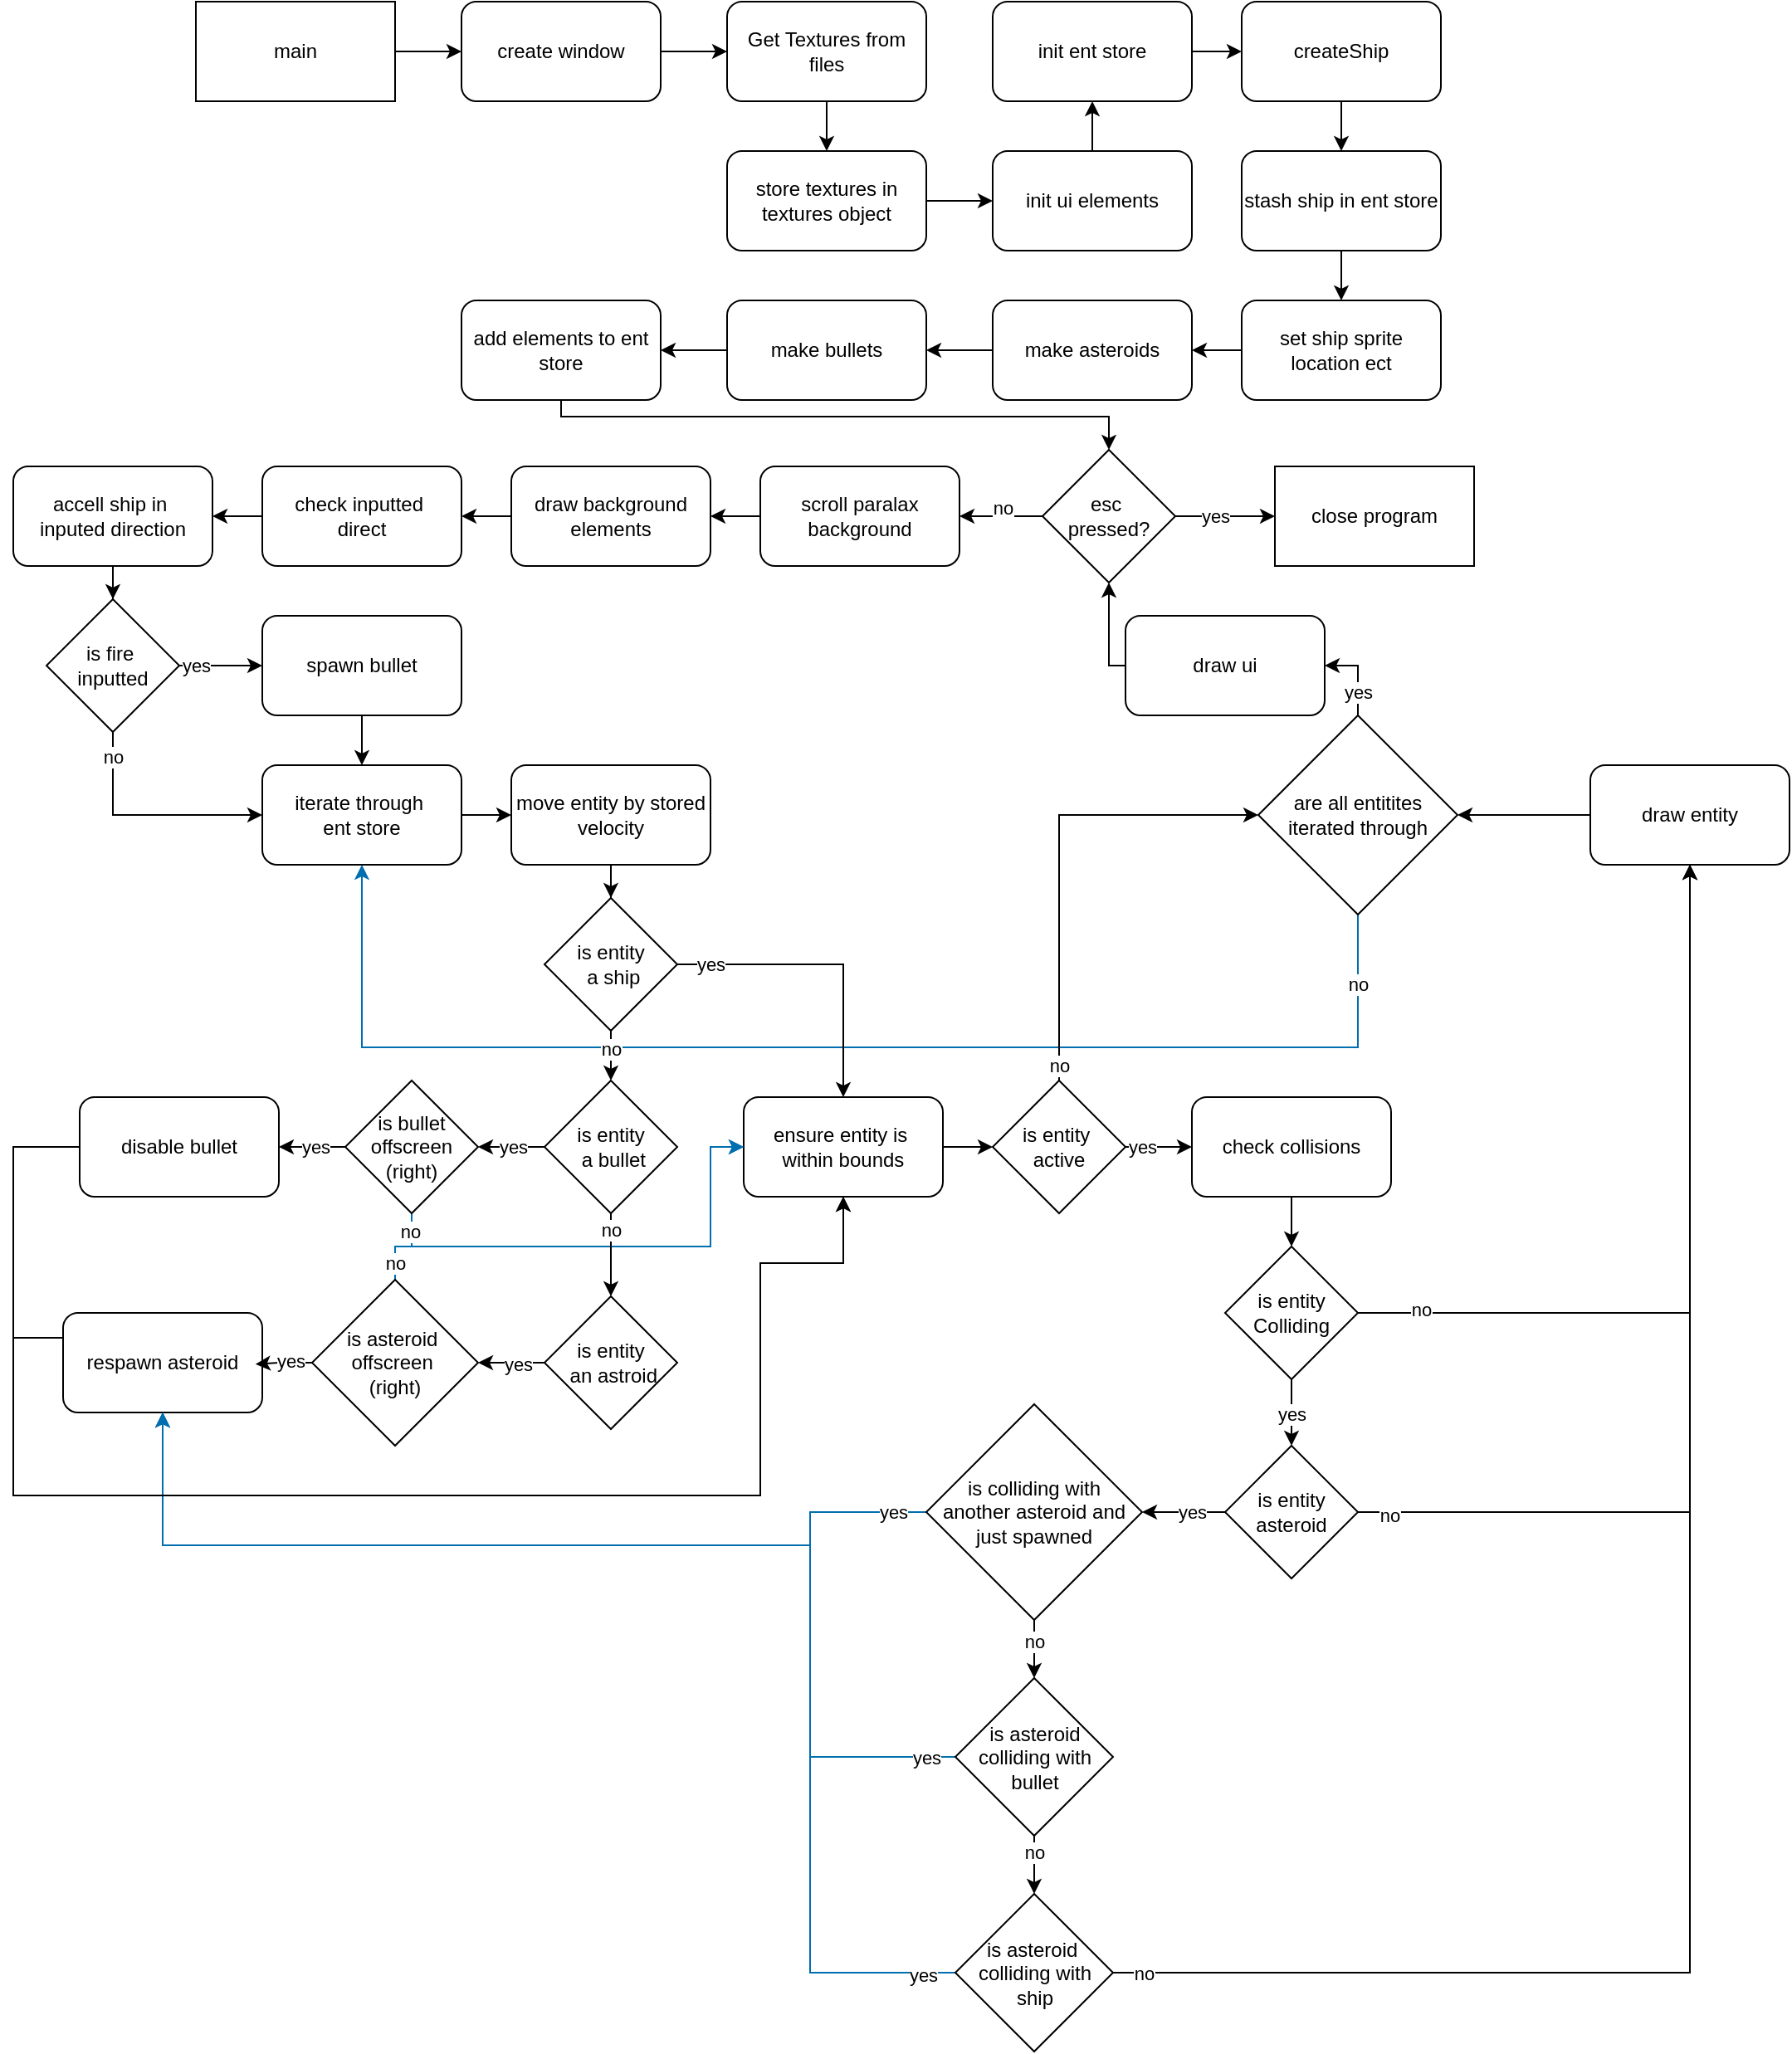 <mxfile version="25.0.2">
  <diagram name="Page-1" id="ovqQHkVwayjmWvfWuyW7">
    <mxGraphModel dx="1327" dy="369" grid="1" gridSize="10" guides="1" tooltips="1" connect="1" arrows="1" fold="1" page="1" pageScale="1" pageWidth="850" pageHeight="1100" math="0" shadow="0">
      <root>
        <mxCell id="0" />
        <mxCell id="1" parent="0" />
        <mxCell id="reTscBIeeIYGAjzrPDVh-45" style="edgeStyle=orthogonalEdgeStyle;rounded=0;orthogonalLoop=1;jettySize=auto;html=1;fillColor=#1ba1e2;strokeColor=#006EAF;exitX=0;exitY=0.5;exitDx=0;exitDy=0;" edge="1" parent="1" source="reTscBIeeIYGAjzrPDVh-17" target="reTscBIeeIYGAjzrPDVh-40">
          <mxGeometry relative="1" as="geometry">
            <Array as="points">
              <mxPoint x="410" y="950" />
              <mxPoint x="410" y="970" />
              <mxPoint x="20" y="970" />
            </Array>
          </mxGeometry>
        </mxCell>
        <mxCell id="reTscBIeeIYGAjzrPDVh-47" value="yes" style="edgeLabel;html=1;align=center;verticalAlign=middle;resizable=0;points=[];" vertex="1" connectable="0" parent="reTscBIeeIYGAjzrPDVh-45">
          <mxGeometry x="-0.929" y="1" relative="1" as="geometry">
            <mxPoint y="-1" as="offset" />
          </mxGeometry>
        </mxCell>
        <mxCell id="sVuQxYJL_YaX3JZWq5Xz-3" value="" style="edgeStyle=orthogonalEdgeStyle;rounded=0;orthogonalLoop=1;jettySize=auto;html=1;" parent="1" source="sVuQxYJL_YaX3JZWq5Xz-4" target="sVuQxYJL_YaX3JZWq5Xz-6" edge="1">
          <mxGeometry relative="1" as="geometry" />
        </mxCell>
        <mxCell id="sVuQxYJL_YaX3JZWq5Xz-4" value="main" style="rounded=0;whiteSpace=wrap;html=1;" parent="1" vertex="1">
          <mxGeometry x="40" y="40" width="120" height="60" as="geometry" />
        </mxCell>
        <mxCell id="sVuQxYJL_YaX3JZWq5Xz-5" value="" style="edgeStyle=orthogonalEdgeStyle;rounded=0;orthogonalLoop=1;jettySize=auto;html=1;" parent="1" source="sVuQxYJL_YaX3JZWq5Xz-6" target="sVuQxYJL_YaX3JZWq5Xz-8" edge="1">
          <mxGeometry relative="1" as="geometry" />
        </mxCell>
        <mxCell id="sVuQxYJL_YaX3JZWq5Xz-6" value="create window" style="whiteSpace=wrap;html=1;rounded=1;" parent="1" vertex="1">
          <mxGeometry x="200" y="40" width="120" height="60" as="geometry" />
        </mxCell>
        <mxCell id="sVuQxYJL_YaX3JZWq5Xz-8" value="Get Textures from files" style="whiteSpace=wrap;html=1;rounded=1;" parent="1" vertex="1">
          <mxGeometry x="360" y="40" width="120" height="60" as="geometry" />
        </mxCell>
        <mxCell id="sVuQxYJL_YaX3JZWq5Xz-49" value="" style="edgeStyle=orthogonalEdgeStyle;rounded=0;orthogonalLoop=1;jettySize=auto;html=1;" parent="1" source="sVuQxYJL_YaX3JZWq5Xz-48" target="sVuQxYJL_YaX3JZWq5Xz-9" edge="1">
          <mxGeometry relative="1" as="geometry" />
        </mxCell>
        <mxCell id="sVuQxYJL_YaX3JZWq5Xz-9" value="stash ship in ent store" style="whiteSpace=wrap;html=1;rounded=1;" parent="1" vertex="1">
          <mxGeometry x="670" y="130" width="120" height="60" as="geometry" />
        </mxCell>
        <mxCell id="sVuQxYJL_YaX3JZWq5Xz-11" value="" style="edgeStyle=orthogonalEdgeStyle;rounded=0;orthogonalLoop=1;jettySize=auto;html=1;" parent="1" source="sVuQxYJL_YaX3JZWq5Xz-15" target="sVuQxYJL_YaX3JZWq5Xz-16" edge="1">
          <mxGeometry relative="1" as="geometry" />
        </mxCell>
        <mxCell id="sVuQxYJL_YaX3JZWq5Xz-12" value="yes" style="edgeLabel;html=1;align=center;verticalAlign=middle;resizable=0;points=[];" parent="sVuQxYJL_YaX3JZWq5Xz-11" vertex="1" connectable="0">
          <mxGeometry x="-0.195" relative="1" as="geometry">
            <mxPoint as="offset" />
          </mxGeometry>
        </mxCell>
        <mxCell id="sVuQxYJL_YaX3JZWq5Xz-13" style="edgeStyle=orthogonalEdgeStyle;rounded=0;orthogonalLoop=1;jettySize=auto;html=1;exitX=0;exitY=0.5;exitDx=0;exitDy=0;" parent="1" source="sVuQxYJL_YaX3JZWq5Xz-15" target="sVuQxYJL_YaX3JZWq5Xz-22" edge="1">
          <mxGeometry relative="1" as="geometry">
            <mxPoint x="590" y="460" as="targetPoint" />
            <mxPoint x="600" y="430" as="sourcePoint" />
            <Array as="points">
              <mxPoint x="530" y="350" />
              <mxPoint x="530" y="350" />
            </Array>
          </mxGeometry>
        </mxCell>
        <mxCell id="sVuQxYJL_YaX3JZWq5Xz-14" value="no" style="edgeLabel;html=1;align=center;verticalAlign=middle;resizable=0;points=[];" parent="sVuQxYJL_YaX3JZWq5Xz-13" vertex="1" connectable="0">
          <mxGeometry x="-0.011" relative="1" as="geometry">
            <mxPoint y="-5" as="offset" />
          </mxGeometry>
        </mxCell>
        <mxCell id="sVuQxYJL_YaX3JZWq5Xz-15" value="&lt;div&gt;esc&amp;nbsp;&lt;/div&gt;&lt;div&gt;pressed?&lt;/div&gt;" style="rhombus;whiteSpace=wrap;html=1;" parent="1" vertex="1">
          <mxGeometry x="550" y="310" width="80" height="80" as="geometry" />
        </mxCell>
        <mxCell id="sVuQxYJL_YaX3JZWq5Xz-16" value="close program" style="rounded=0;whiteSpace=wrap;html=1;" parent="1" vertex="1">
          <mxGeometry x="690" y="320" width="120" height="60" as="geometry" />
        </mxCell>
        <mxCell id="sVuQxYJL_YaX3JZWq5Xz-17" value="" style="edgeStyle=orthogonalEdgeStyle;rounded=0;orthogonalLoop=1;jettySize=auto;html=1;" parent="1" source="sVuQxYJL_YaX3JZWq5Xz-18" target="sVuQxYJL_YaX3JZWq5Xz-20" edge="1">
          <mxGeometry relative="1" as="geometry" />
        </mxCell>
        <mxCell id="sVuQxYJL_YaX3JZWq5Xz-18" value="&lt;div&gt;check inputted&amp;nbsp;&lt;/div&gt;&lt;div&gt;direct&lt;/div&gt;" style="rounded=1;whiteSpace=wrap;html=1;" parent="1" vertex="1">
          <mxGeometry x="80" y="320" width="120" height="60" as="geometry" />
        </mxCell>
        <mxCell id="reTscBIeeIYGAjzrPDVh-70" style="edgeStyle=orthogonalEdgeStyle;rounded=0;orthogonalLoop=1;jettySize=auto;html=1;" edge="1" parent="1" source="sVuQxYJL_YaX3JZWq5Xz-20" target="reTscBIeeIYGAjzrPDVh-71">
          <mxGeometry relative="1" as="geometry">
            <mxPoint x="-10" y="450" as="targetPoint" />
          </mxGeometry>
        </mxCell>
        <mxCell id="sVuQxYJL_YaX3JZWq5Xz-20" value="&lt;div&gt;accell ship in&amp;nbsp;&lt;/div&gt;&lt;div&gt;inputed direction&lt;/div&gt;" style="whiteSpace=wrap;html=1;rounded=1;" parent="1" vertex="1">
          <mxGeometry x="-70" y="320" width="120" height="60" as="geometry" />
        </mxCell>
        <mxCell id="sVuQxYJL_YaX3JZWq5Xz-21" style="edgeStyle=orthogonalEdgeStyle;rounded=0;orthogonalLoop=1;jettySize=auto;html=1;" parent="1" source="sVuQxYJL_YaX3JZWq5Xz-22" target="sVuQxYJL_YaX3JZWq5Xz-28" edge="1">
          <mxGeometry relative="1" as="geometry">
            <mxPoint x="470" y="450" as="targetPoint" />
          </mxGeometry>
        </mxCell>
        <mxCell id="sVuQxYJL_YaX3JZWq5Xz-22" value="scroll paralax background" style="rounded=1;whiteSpace=wrap;html=1;" parent="1" vertex="1">
          <mxGeometry x="380" y="320" width="120" height="60" as="geometry" />
        </mxCell>
        <mxCell id="sVuQxYJL_YaX3JZWq5Xz-23" value="" style="edgeStyle=orthogonalEdgeStyle;rounded=0;orthogonalLoop=1;jettySize=auto;html=1;" parent="1" source="sVuQxYJL_YaX3JZWq5Xz-8" target="sVuQxYJL_YaX3JZWq5Xz-24" edge="1">
          <mxGeometry relative="1" as="geometry">
            <mxPoint x="480" y="70" as="sourcePoint" />
            <mxPoint x="590" y="200" as="targetPoint" />
          </mxGeometry>
        </mxCell>
        <mxCell id="sVuQxYJL_YaX3JZWq5Xz-24" value="store textures in textures object" style="rounded=1;whiteSpace=wrap;html=1;" parent="1" vertex="1">
          <mxGeometry x="360" y="130" width="120" height="60" as="geometry" />
        </mxCell>
        <mxCell id="sVuQxYJL_YaX3JZWq5Xz-25" value="" style="edgeStyle=orthogonalEdgeStyle;rounded=0;orthogonalLoop=1;jettySize=auto;html=1;" parent="1" source="sVuQxYJL_YaX3JZWq5Xz-9" target="sVuQxYJL_YaX3JZWq5Xz-26" edge="1">
          <mxGeometry relative="1" as="geometry">
            <mxPoint x="590" y="450" as="targetPoint" />
            <mxPoint x="590" y="290" as="sourcePoint" />
          </mxGeometry>
        </mxCell>
        <mxCell id="reTscBIeeIYGAjzrPDVh-2" value="" style="edgeStyle=orthogonalEdgeStyle;rounded=0;orthogonalLoop=1;jettySize=auto;html=1;" edge="1" parent="1" source="sVuQxYJL_YaX3JZWq5Xz-26" target="reTscBIeeIYGAjzrPDVh-1">
          <mxGeometry relative="1" as="geometry" />
        </mxCell>
        <mxCell id="sVuQxYJL_YaX3JZWq5Xz-26" value="set ship sprite location ect" style="rounded=1;whiteSpace=wrap;html=1;" parent="1" vertex="1">
          <mxGeometry x="670" y="220" width="120" height="60" as="geometry" />
        </mxCell>
        <mxCell id="sVuQxYJL_YaX3JZWq5Xz-27" style="edgeStyle=orthogonalEdgeStyle;rounded=0;orthogonalLoop=1;jettySize=auto;html=1;" parent="1" source="sVuQxYJL_YaX3JZWq5Xz-28" target="sVuQxYJL_YaX3JZWq5Xz-18" edge="1">
          <mxGeometry relative="1" as="geometry" />
        </mxCell>
        <mxCell id="sVuQxYJL_YaX3JZWq5Xz-28" value="draw background elements" style="rounded=1;whiteSpace=wrap;html=1;" parent="1" vertex="1">
          <mxGeometry x="230" y="320" width="120" height="60" as="geometry" />
        </mxCell>
        <mxCell id="sVuQxYJL_YaX3JZWq5Xz-29" value="" style="edgeStyle=orthogonalEdgeStyle;rounded=0;orthogonalLoop=1;jettySize=auto;html=1;" parent="1" source="sVuQxYJL_YaX3JZWq5Xz-30" target="sVuQxYJL_YaX3JZWq5Xz-32" edge="1">
          <mxGeometry relative="1" as="geometry" />
        </mxCell>
        <mxCell id="sVuQxYJL_YaX3JZWq5Xz-30" value="&lt;div&gt;iterate through&amp;nbsp;&lt;/div&gt;&lt;div&gt;ent store&lt;/div&gt;" style="whiteSpace=wrap;html=1;rounded=1;" parent="1" vertex="1">
          <mxGeometry x="80" y="500" width="120" height="60" as="geometry" />
        </mxCell>
        <mxCell id="reTscBIeeIYGAjzrPDVh-20" style="edgeStyle=orthogonalEdgeStyle;rounded=0;orthogonalLoop=1;jettySize=auto;html=1;entryX=0.5;entryY=0;entryDx=0;entryDy=0;" edge="1" parent="1" source="sVuQxYJL_YaX3JZWq5Xz-32" target="reTscBIeeIYGAjzrPDVh-19">
          <mxGeometry relative="1" as="geometry" />
        </mxCell>
        <mxCell id="sVuQxYJL_YaX3JZWq5Xz-32" value="move entity by stored velocity" style="whiteSpace=wrap;html=1;rounded=1;" parent="1" vertex="1">
          <mxGeometry x="230" y="500" width="120" height="60" as="geometry" />
        </mxCell>
        <mxCell id="sVuQxYJL_YaX3JZWq5Xz-33" style="edgeStyle=orthogonalEdgeStyle;rounded=0;orthogonalLoop=1;jettySize=auto;html=1;entryX=0.5;entryY=1;entryDx=0;entryDy=0;fillColor=#1ba1e2;strokeColor=#006EAF;exitX=0.5;exitY=1;exitDx=0;exitDy=0;" parent="1" source="sVuQxYJL_YaX3JZWq5Xz-37" target="sVuQxYJL_YaX3JZWq5Xz-30" edge="1">
          <mxGeometry relative="1" as="geometry">
            <Array as="points">
              <mxPoint x="740" y="670" />
              <mxPoint x="140" y="670" />
            </Array>
            <mxPoint x="740" y="610" as="sourcePoint" />
            <mxPoint x="140" y="580" as="targetPoint" />
          </mxGeometry>
        </mxCell>
        <mxCell id="sVuQxYJL_YaX3JZWq5Xz-34" value="no" style="edgeLabel;html=1;align=center;verticalAlign=middle;resizable=0;points=[];" parent="sVuQxYJL_YaX3JZWq5Xz-33" vertex="1" connectable="0">
          <mxGeometry x="-0.872" y="-1" relative="1" as="geometry">
            <mxPoint x="1" y="-9" as="offset" />
          </mxGeometry>
        </mxCell>
        <mxCell id="sVuQxYJL_YaX3JZWq5Xz-35" style="edgeStyle=orthogonalEdgeStyle;rounded=0;orthogonalLoop=1;jettySize=auto;html=1;entryX=1;entryY=0.5;entryDx=0;entryDy=0;" parent="1" source="sVuQxYJL_YaX3JZWq5Xz-37" target="sVuQxYJL_YaX3JZWq5Xz-45" edge="1">
          <mxGeometry relative="1" as="geometry" />
        </mxCell>
        <mxCell id="sVuQxYJL_YaX3JZWq5Xz-36" value="yes" style="edgeLabel;html=1;align=center;verticalAlign=middle;resizable=0;points=[];" parent="sVuQxYJL_YaX3JZWq5Xz-35" vertex="1" connectable="0">
          <mxGeometry x="-0.415" y="1" relative="1" as="geometry">
            <mxPoint x="1" as="offset" />
          </mxGeometry>
        </mxCell>
        <mxCell id="sVuQxYJL_YaX3JZWq5Xz-37" value="are all entitites iterated through" style="rhombus;whiteSpace=wrap;html=1;" parent="1" vertex="1">
          <mxGeometry x="680" y="470" width="120" height="120" as="geometry" />
        </mxCell>
        <mxCell id="reTscBIeeIYGAjzrPDVh-44" style="edgeStyle=orthogonalEdgeStyle;rounded=0;orthogonalLoop=1;jettySize=auto;html=1;entryX=0;entryY=0.5;entryDx=0;entryDy=0;" edge="1" parent="1" source="reTscBIeeIYGAjzrPDVh-79" target="reTscBIeeIYGAjzrPDVh-8">
          <mxGeometry relative="1" as="geometry" />
        </mxCell>
        <mxCell id="reTscBIeeIYGAjzrPDVh-82" value="yes" style="edgeLabel;html=1;align=center;verticalAlign=middle;resizable=0;points=[];" vertex="1" connectable="0" parent="reTscBIeeIYGAjzrPDVh-44">
          <mxGeometry x="-0.51" y="2" relative="1" as="geometry">
            <mxPoint y="2" as="offset" />
          </mxGeometry>
        </mxCell>
        <mxCell id="sVuQxYJL_YaX3JZWq5Xz-39" value="&lt;div&gt;ensure entity is&amp;nbsp;&lt;/div&gt;&lt;div&gt;within bounds&lt;/div&gt;" style="rounded=1;whiteSpace=wrap;html=1;" parent="1" vertex="1">
          <mxGeometry x="370" y="700" width="120" height="60" as="geometry" />
        </mxCell>
        <mxCell id="reTscBIeeIYGAjzrPDVh-58" style="edgeStyle=orthogonalEdgeStyle;rounded=0;orthogonalLoop=1;jettySize=auto;html=1;entryX=1;entryY=0.5;entryDx=0;entryDy=0;" edge="1" parent="1" source="sVuQxYJL_YaX3JZWq5Xz-41" target="sVuQxYJL_YaX3JZWq5Xz-37">
          <mxGeometry relative="1" as="geometry" />
        </mxCell>
        <mxCell id="sVuQxYJL_YaX3JZWq5Xz-41" value="draw entity" style="rounded=1;whiteSpace=wrap;html=1;" parent="1" vertex="1">
          <mxGeometry x="880" y="500" width="120" height="60" as="geometry" />
        </mxCell>
        <mxCell id="sVuQxYJL_YaX3JZWq5Xz-42" value="" style="edgeStyle=orthogonalEdgeStyle;rounded=0;orthogonalLoop=1;jettySize=auto;html=1;" parent="1" source="sVuQxYJL_YaX3JZWq5Xz-24" target="sVuQxYJL_YaX3JZWq5Xz-43" edge="1">
          <mxGeometry relative="1" as="geometry">
            <mxPoint x="590" y="100" as="sourcePoint" />
            <mxPoint x="590" y="220" as="targetPoint" />
          </mxGeometry>
        </mxCell>
        <mxCell id="sVuQxYJL_YaX3JZWq5Xz-47" value="" style="edgeStyle=orthogonalEdgeStyle;rounded=0;orthogonalLoop=1;jettySize=auto;html=1;" parent="1" source="sVuQxYJL_YaX3JZWq5Xz-43" target="sVuQxYJL_YaX3JZWq5Xz-46" edge="1">
          <mxGeometry relative="1" as="geometry" />
        </mxCell>
        <mxCell id="sVuQxYJL_YaX3JZWq5Xz-43" value="init ui elements" style="rounded=1;whiteSpace=wrap;html=1;" parent="1" vertex="1">
          <mxGeometry x="520" y="130" width="120" height="60" as="geometry" />
        </mxCell>
        <mxCell id="sVuQxYJL_YaX3JZWq5Xz-44" style="edgeStyle=orthogonalEdgeStyle;rounded=0;orthogonalLoop=1;jettySize=auto;html=1;entryX=0.5;entryY=1;entryDx=0;entryDy=0;" parent="1" source="sVuQxYJL_YaX3JZWq5Xz-45" target="sVuQxYJL_YaX3JZWq5Xz-15" edge="1">
          <mxGeometry relative="1" as="geometry">
            <mxPoint x="580" y="410" as="targetPoint" />
            <Array as="points">
              <mxPoint x="590" y="440" />
            </Array>
          </mxGeometry>
        </mxCell>
        <mxCell id="sVuQxYJL_YaX3JZWq5Xz-45" value="draw ui" style="rounded=1;whiteSpace=wrap;html=1;" parent="1" vertex="1">
          <mxGeometry x="600" y="410" width="120" height="60" as="geometry" />
        </mxCell>
        <mxCell id="sVuQxYJL_YaX3JZWq5Xz-50" style="edgeStyle=orthogonalEdgeStyle;rounded=0;orthogonalLoop=1;jettySize=auto;html=1;entryX=0;entryY=0.5;entryDx=0;entryDy=0;" parent="1" source="sVuQxYJL_YaX3JZWq5Xz-46" target="sVuQxYJL_YaX3JZWq5Xz-48" edge="1">
          <mxGeometry relative="1" as="geometry" />
        </mxCell>
        <mxCell id="sVuQxYJL_YaX3JZWq5Xz-46" value="init ent store" style="rounded=1;whiteSpace=wrap;html=1;" parent="1" vertex="1">
          <mxGeometry x="520" y="40" width="120" height="60" as="geometry" />
        </mxCell>
        <mxCell id="sVuQxYJL_YaX3JZWq5Xz-48" value="createShip" style="whiteSpace=wrap;html=1;rounded=1;" parent="1" vertex="1">
          <mxGeometry x="670" y="40" width="120" height="60" as="geometry" />
        </mxCell>
        <mxCell id="reTscBIeeIYGAjzrPDVh-4" value="" style="edgeStyle=orthogonalEdgeStyle;rounded=0;orthogonalLoop=1;jettySize=auto;html=1;" edge="1" parent="1" source="reTscBIeeIYGAjzrPDVh-1" target="reTscBIeeIYGAjzrPDVh-3">
          <mxGeometry relative="1" as="geometry" />
        </mxCell>
        <mxCell id="reTscBIeeIYGAjzrPDVh-1" value="make asteroids" style="rounded=1;whiteSpace=wrap;html=1;" vertex="1" parent="1">
          <mxGeometry x="520" y="220" width="120" height="60" as="geometry" />
        </mxCell>
        <mxCell id="reTscBIeeIYGAjzrPDVh-6" value="" style="edgeStyle=orthogonalEdgeStyle;rounded=0;orthogonalLoop=1;jettySize=auto;html=1;" edge="1" parent="1" source="reTscBIeeIYGAjzrPDVh-3" target="reTscBIeeIYGAjzrPDVh-5">
          <mxGeometry relative="1" as="geometry" />
        </mxCell>
        <mxCell id="reTscBIeeIYGAjzrPDVh-3" value="make bullets" style="rounded=1;whiteSpace=wrap;html=1;" vertex="1" parent="1">
          <mxGeometry x="360" y="220" width="120" height="60" as="geometry" />
        </mxCell>
        <mxCell id="reTscBIeeIYGAjzrPDVh-7" style="edgeStyle=orthogonalEdgeStyle;rounded=0;orthogonalLoop=1;jettySize=auto;html=1;entryX=0.5;entryY=0;entryDx=0;entryDy=0;" edge="1" parent="1" source="reTscBIeeIYGAjzrPDVh-5" target="sVuQxYJL_YaX3JZWq5Xz-15">
          <mxGeometry relative="1" as="geometry">
            <Array as="points">
              <mxPoint x="260" y="290" />
              <mxPoint x="590" y="290" />
            </Array>
          </mxGeometry>
        </mxCell>
        <mxCell id="reTscBIeeIYGAjzrPDVh-5" value="add elements to ent store" style="rounded=1;whiteSpace=wrap;html=1;" vertex="1" parent="1">
          <mxGeometry x="200" y="220" width="120" height="60" as="geometry" />
        </mxCell>
        <mxCell id="reTscBIeeIYGAjzrPDVh-11" value="" style="edgeStyle=orthogonalEdgeStyle;rounded=0;orthogonalLoop=1;jettySize=auto;html=1;" edge="1" parent="1" source="reTscBIeeIYGAjzrPDVh-8" target="reTscBIeeIYGAjzrPDVh-10">
          <mxGeometry relative="1" as="geometry" />
        </mxCell>
        <mxCell id="reTscBIeeIYGAjzrPDVh-8" value="check collisions" style="rounded=1;whiteSpace=wrap;html=1;" vertex="1" parent="1">
          <mxGeometry x="640" y="700" width="120" height="60" as="geometry" />
        </mxCell>
        <mxCell id="reTscBIeeIYGAjzrPDVh-12" style="edgeStyle=orthogonalEdgeStyle;rounded=0;orthogonalLoop=1;jettySize=auto;html=1;" edge="1" parent="1" source="reTscBIeeIYGAjzrPDVh-10" target="sVuQxYJL_YaX3JZWq5Xz-41">
          <mxGeometry relative="1" as="geometry" />
        </mxCell>
        <mxCell id="reTscBIeeIYGAjzrPDVh-13" value="no" style="edgeLabel;html=1;align=center;verticalAlign=middle;resizable=0;points=[];" vertex="1" connectable="0" parent="reTscBIeeIYGAjzrPDVh-12">
          <mxGeometry x="-0.84" y="2" relative="1" as="geometry">
            <mxPoint as="offset" />
          </mxGeometry>
        </mxCell>
        <mxCell id="reTscBIeeIYGAjzrPDVh-15" value="" style="edgeStyle=orthogonalEdgeStyle;rounded=0;orthogonalLoop=1;jettySize=auto;html=1;" edge="1" parent="1" source="reTscBIeeIYGAjzrPDVh-10" target="reTscBIeeIYGAjzrPDVh-14">
          <mxGeometry relative="1" as="geometry" />
        </mxCell>
        <mxCell id="reTscBIeeIYGAjzrPDVh-16" value="yes" style="edgeLabel;html=1;align=center;verticalAlign=middle;resizable=0;points=[];" vertex="1" connectable="0" parent="reTscBIeeIYGAjzrPDVh-15">
          <mxGeometry x="0.28" y="1" relative="1" as="geometry">
            <mxPoint x="-1" y="-5" as="offset" />
          </mxGeometry>
        </mxCell>
        <mxCell id="reTscBIeeIYGAjzrPDVh-10" value="is entity Colliding" style="rhombus;whiteSpace=wrap;html=1;rounded=0;" vertex="1" parent="1">
          <mxGeometry x="660" y="790" width="80" height="80" as="geometry" />
        </mxCell>
        <mxCell id="reTscBIeeIYGAjzrPDVh-18" value="" style="edgeStyle=orthogonalEdgeStyle;rounded=0;orthogonalLoop=1;jettySize=auto;html=1;" edge="1" parent="1" source="reTscBIeeIYGAjzrPDVh-14" target="reTscBIeeIYGAjzrPDVh-17">
          <mxGeometry relative="1" as="geometry" />
        </mxCell>
        <mxCell id="reTscBIeeIYGAjzrPDVh-46" value="yes" style="edgeLabel;html=1;align=center;verticalAlign=middle;resizable=0;points=[];" vertex="1" connectable="0" parent="reTscBIeeIYGAjzrPDVh-18">
          <mxGeometry x="0.243" y="1" relative="1" as="geometry">
            <mxPoint x="11" y="-1" as="offset" />
          </mxGeometry>
        </mxCell>
        <mxCell id="reTscBIeeIYGAjzrPDVh-66" style="edgeStyle=orthogonalEdgeStyle;rounded=0;orthogonalLoop=1;jettySize=auto;html=1;entryX=0.5;entryY=1;entryDx=0;entryDy=0;" edge="1" parent="1" source="reTscBIeeIYGAjzrPDVh-14" target="sVuQxYJL_YaX3JZWq5Xz-41">
          <mxGeometry relative="1" as="geometry" />
        </mxCell>
        <mxCell id="reTscBIeeIYGAjzrPDVh-68" value="no" style="edgeLabel;html=1;align=center;verticalAlign=middle;resizable=0;points=[];" vertex="1" connectable="0" parent="reTscBIeeIYGAjzrPDVh-66">
          <mxGeometry x="-0.935" y="-2" relative="1" as="geometry">
            <mxPoint as="offset" />
          </mxGeometry>
        </mxCell>
        <mxCell id="reTscBIeeIYGAjzrPDVh-14" value="is ent&lt;span style=&quot;background-color: initial;&quot;&gt;ity asteroid&lt;/span&gt;" style="rhombus;whiteSpace=wrap;html=1;rounded=0;" vertex="1" parent="1">
          <mxGeometry x="660" y="910" width="80" height="80" as="geometry" />
        </mxCell>
        <mxCell id="reTscBIeeIYGAjzrPDVh-48" style="edgeStyle=orthogonalEdgeStyle;rounded=0;orthogonalLoop=1;jettySize=auto;html=1;" edge="1" parent="1" source="reTscBIeeIYGAjzrPDVh-17" target="reTscBIeeIYGAjzrPDVh-49">
          <mxGeometry relative="1" as="geometry">
            <mxPoint x="545" y="1063.429" as="targetPoint" />
          </mxGeometry>
        </mxCell>
        <mxCell id="reTscBIeeIYGAjzrPDVh-50" value="no" style="edgeLabel;html=1;align=center;verticalAlign=middle;resizable=0;points=[];" vertex="1" connectable="0" parent="reTscBIeeIYGAjzrPDVh-48">
          <mxGeometry x="-0.43" relative="1" as="geometry">
            <mxPoint as="offset" />
          </mxGeometry>
        </mxCell>
        <mxCell id="reTscBIeeIYGAjzrPDVh-17" value="is colliding with another&amp;nbsp;&lt;span style=&quot;background-color: initial;&quot;&gt;asteroid and just spawned&lt;/span&gt;" style="rhombus;whiteSpace=wrap;html=1;rounded=0;" vertex="1" parent="1">
          <mxGeometry x="480" y="885" width="130" height="130" as="geometry" />
        </mxCell>
        <mxCell id="reTscBIeeIYGAjzrPDVh-21" style="edgeStyle=orthogonalEdgeStyle;rounded=0;orthogonalLoop=1;jettySize=auto;html=1;entryX=0.5;entryY=0;entryDx=0;entryDy=0;" edge="1" parent="1" source="reTscBIeeIYGAjzrPDVh-19" target="sVuQxYJL_YaX3JZWq5Xz-39">
          <mxGeometry relative="1" as="geometry">
            <Array as="points">
              <mxPoint x="430" y="620" />
            </Array>
          </mxGeometry>
        </mxCell>
        <mxCell id="reTscBIeeIYGAjzrPDVh-22" value="yes" style="edgeLabel;html=1;align=center;verticalAlign=middle;resizable=0;points=[];" vertex="1" connectable="0" parent="reTscBIeeIYGAjzrPDVh-21">
          <mxGeometry x="-0.46" y="4" relative="1" as="geometry">
            <mxPoint x="-29" y="4" as="offset" />
          </mxGeometry>
        </mxCell>
        <mxCell id="reTscBIeeIYGAjzrPDVh-25" style="edgeStyle=orthogonalEdgeStyle;rounded=0;orthogonalLoop=1;jettySize=auto;html=1;entryX=0.5;entryY=0;entryDx=0;entryDy=0;" edge="1" parent="1" source="reTscBIeeIYGAjzrPDVh-19" target="reTscBIeeIYGAjzrPDVh-24">
          <mxGeometry relative="1" as="geometry" />
        </mxCell>
        <mxCell id="reTscBIeeIYGAjzrPDVh-35" value="no" style="edgeLabel;html=1;align=center;verticalAlign=middle;resizable=0;points=[];" vertex="1" connectable="0" parent="reTscBIeeIYGAjzrPDVh-25">
          <mxGeometry x="0.259" y="1" relative="1" as="geometry">
            <mxPoint x="-1" y="-1" as="offset" />
          </mxGeometry>
        </mxCell>
        <mxCell id="reTscBIeeIYGAjzrPDVh-19" value="is entity&lt;div&gt;&amp;nbsp;a ship&lt;/div&gt;" style="rhombus;whiteSpace=wrap;html=1;" vertex="1" parent="1">
          <mxGeometry x="250" y="580" width="80" height="80" as="geometry" />
        </mxCell>
        <mxCell id="reTscBIeeIYGAjzrPDVh-27" style="edgeStyle=orthogonalEdgeStyle;rounded=0;orthogonalLoop=1;jettySize=auto;html=1;entryX=1;entryY=0.5;entryDx=0;entryDy=0;" edge="1" parent="1" source="reTscBIeeIYGAjzrPDVh-24" target="reTscBIeeIYGAjzrPDVh-26">
          <mxGeometry relative="1" as="geometry" />
        </mxCell>
        <mxCell id="reTscBIeeIYGAjzrPDVh-28" value="yes" style="edgeLabel;html=1;align=center;verticalAlign=middle;resizable=0;points=[];" vertex="1" connectable="0" parent="reTscBIeeIYGAjzrPDVh-27">
          <mxGeometry x="0.027" y="2" relative="1" as="geometry">
            <mxPoint x="1" y="-2" as="offset" />
          </mxGeometry>
        </mxCell>
        <mxCell id="reTscBIeeIYGAjzrPDVh-24" value="is entity&lt;div&gt;&amp;nbsp;a bullet&lt;/div&gt;" style="rhombus;whiteSpace=wrap;html=1;" vertex="1" parent="1">
          <mxGeometry x="250" y="690" width="80" height="80" as="geometry" />
        </mxCell>
        <mxCell id="reTscBIeeIYGAjzrPDVh-30" value="" style="edgeStyle=orthogonalEdgeStyle;rounded=0;orthogonalLoop=1;jettySize=auto;html=1;" edge="1" parent="1" source="reTscBIeeIYGAjzrPDVh-26" target="reTscBIeeIYGAjzrPDVh-29">
          <mxGeometry relative="1" as="geometry" />
        </mxCell>
        <mxCell id="reTscBIeeIYGAjzrPDVh-60" value="yes" style="edgeLabel;html=1;align=center;verticalAlign=middle;resizable=0;points=[];" vertex="1" connectable="0" parent="reTscBIeeIYGAjzrPDVh-30">
          <mxGeometry x="-0.093" relative="1" as="geometry">
            <mxPoint as="offset" />
          </mxGeometry>
        </mxCell>
        <mxCell id="reTscBIeeIYGAjzrPDVh-62" style="edgeStyle=orthogonalEdgeStyle;rounded=0;orthogonalLoop=1;jettySize=auto;html=1;entryX=0;entryY=0.5;entryDx=0;entryDy=0;fillColor=#1ba1e2;strokeColor=#006EAF;" edge="1" parent="1" source="reTscBIeeIYGAjzrPDVh-26" target="sVuQxYJL_YaX3JZWq5Xz-39">
          <mxGeometry relative="1" as="geometry">
            <Array as="points">
              <mxPoint x="170" y="790" />
              <mxPoint x="350" y="790" />
              <mxPoint x="350" y="730" />
            </Array>
          </mxGeometry>
        </mxCell>
        <mxCell id="reTscBIeeIYGAjzrPDVh-65" value="no" style="edgeLabel;html=1;align=center;verticalAlign=middle;resizable=0;points=[];" vertex="1" connectable="0" parent="reTscBIeeIYGAjzrPDVh-62">
          <mxGeometry x="-0.926" y="-1" relative="1" as="geometry">
            <mxPoint as="offset" />
          </mxGeometry>
        </mxCell>
        <mxCell id="reTscBIeeIYGAjzrPDVh-26" value="is bullet offscreen (right)" style="rhombus;whiteSpace=wrap;html=1;" vertex="1" parent="1">
          <mxGeometry x="130" y="690" width="80" height="80" as="geometry" />
        </mxCell>
        <mxCell id="reTscBIeeIYGAjzrPDVh-43" style="edgeStyle=orthogonalEdgeStyle;rounded=0;orthogonalLoop=1;jettySize=auto;html=1;entryX=0.5;entryY=1;entryDx=0;entryDy=0;" edge="1" parent="1" source="reTscBIeeIYGAjzrPDVh-29" target="sVuQxYJL_YaX3JZWq5Xz-39">
          <mxGeometry relative="1" as="geometry">
            <Array as="points">
              <mxPoint x="-70" y="730" />
              <mxPoint x="-70" y="940" />
              <mxPoint x="380" y="940" />
              <mxPoint x="380" y="800" />
              <mxPoint x="430" y="800" />
            </Array>
          </mxGeometry>
        </mxCell>
        <mxCell id="reTscBIeeIYGAjzrPDVh-29" value="disable bullet" style="whiteSpace=wrap;html=1;rounded=1;" vertex="1" parent="1">
          <mxGeometry x="-30" y="700" width="120" height="60" as="geometry" />
        </mxCell>
        <mxCell id="reTscBIeeIYGAjzrPDVh-37" value="" style="edgeStyle=orthogonalEdgeStyle;rounded=0;orthogonalLoop=1;jettySize=auto;html=1;entryX=1;entryY=0.5;entryDx=0;entryDy=0;" edge="1" parent="1" source="reTscBIeeIYGAjzrPDVh-32" target="reTscBIeeIYGAjzrPDVh-38">
          <mxGeometry relative="1" as="geometry">
            <mxPoint x="210" y="860" as="targetPoint" />
          </mxGeometry>
        </mxCell>
        <mxCell id="reTscBIeeIYGAjzrPDVh-59" value="yes" style="edgeLabel;html=1;align=center;verticalAlign=middle;resizable=0;points=[];" vertex="1" connectable="0" parent="reTscBIeeIYGAjzrPDVh-37">
          <mxGeometry x="-0.207" y="1" relative="1" as="geometry">
            <mxPoint as="offset" />
          </mxGeometry>
        </mxCell>
        <mxCell id="reTscBIeeIYGAjzrPDVh-32" value="is entity&lt;div&gt;&amp;nbsp;an astroid&lt;/div&gt;" style="rhombus;whiteSpace=wrap;html=1;" vertex="1" parent="1">
          <mxGeometry x="250" y="820" width="80" height="80" as="geometry" />
        </mxCell>
        <mxCell id="reTscBIeeIYGAjzrPDVh-63" style="edgeStyle=orthogonalEdgeStyle;rounded=0;orthogonalLoop=1;jettySize=auto;html=1;entryX=0;entryY=0.5;entryDx=0;entryDy=0;fillColor=#1ba1e2;strokeColor=#006EAF;" edge="1" parent="1" source="reTscBIeeIYGAjzrPDVh-38" target="sVuQxYJL_YaX3JZWq5Xz-39">
          <mxGeometry relative="1" as="geometry">
            <Array as="points">
              <mxPoint x="160" y="790" />
              <mxPoint x="350" y="790" />
              <mxPoint x="350" y="730" />
            </Array>
          </mxGeometry>
        </mxCell>
        <mxCell id="reTscBIeeIYGAjzrPDVh-64" value="no" style="edgeLabel;html=1;align=center;verticalAlign=middle;resizable=0;points=[];" vertex="1" connectable="0" parent="reTscBIeeIYGAjzrPDVh-63">
          <mxGeometry x="-0.785" relative="1" as="geometry">
            <mxPoint x="-11" y="10" as="offset" />
          </mxGeometry>
        </mxCell>
        <mxCell id="reTscBIeeIYGAjzrPDVh-38" value="is asteroid&amp;nbsp;&lt;div&gt;offscreen&amp;nbsp;&lt;/div&gt;&lt;div&gt;(right)&lt;/div&gt;" style="rhombus;whiteSpace=wrap;html=1;" vertex="1" parent="1">
          <mxGeometry x="110" y="810" width="100" height="100" as="geometry" />
        </mxCell>
        <mxCell id="reTscBIeeIYGAjzrPDVh-40" value="respawn aste&lt;span style=&quot;background-color: initial;&quot;&gt;roid&lt;/span&gt;" style="whiteSpace=wrap;html=1;rounded=1;" vertex="1" parent="1">
          <mxGeometry x="-40" y="830" width="120" height="60" as="geometry" />
        </mxCell>
        <mxCell id="reTscBIeeIYGAjzrPDVh-41" style="edgeStyle=orthogonalEdgeStyle;rounded=0;orthogonalLoop=1;jettySize=auto;html=1;entryX=0.966;entryY=0.514;entryDx=0;entryDy=0;entryPerimeter=0;" edge="1" parent="1" source="reTscBIeeIYGAjzrPDVh-38" target="reTscBIeeIYGAjzrPDVh-40">
          <mxGeometry relative="1" as="geometry" />
        </mxCell>
        <mxCell id="reTscBIeeIYGAjzrPDVh-61" value="yes" style="edgeLabel;html=1;align=center;verticalAlign=middle;resizable=0;points=[];" vertex="1" connectable="0" parent="reTscBIeeIYGAjzrPDVh-41">
          <mxGeometry x="-0.255" y="-1" relative="1" as="geometry">
            <mxPoint as="offset" />
          </mxGeometry>
        </mxCell>
        <mxCell id="reTscBIeeIYGAjzrPDVh-51" style="edgeStyle=orthogonalEdgeStyle;rounded=0;orthogonalLoop=1;jettySize=auto;html=1;entryX=0.5;entryY=1;entryDx=0;entryDy=0;fillColor=#1ba1e2;strokeColor=#006EAF;" edge="1" parent="1" source="reTscBIeeIYGAjzrPDVh-49" target="reTscBIeeIYGAjzrPDVh-40">
          <mxGeometry relative="1" as="geometry">
            <Array as="points">
              <mxPoint x="410" y="1098" />
              <mxPoint x="410" y="970" />
              <mxPoint x="20" y="970" />
            </Array>
          </mxGeometry>
        </mxCell>
        <mxCell id="reTscBIeeIYGAjzrPDVh-52" value="yes" style="edgeLabel;html=1;align=center;verticalAlign=middle;resizable=0;points=[];" vertex="1" connectable="0" parent="reTscBIeeIYGAjzrPDVh-51">
          <mxGeometry x="-0.919" y="1" relative="1" as="geometry">
            <mxPoint x="10" y="-1" as="offset" />
          </mxGeometry>
        </mxCell>
        <mxCell id="reTscBIeeIYGAjzrPDVh-53" style="edgeStyle=orthogonalEdgeStyle;rounded=0;orthogonalLoop=1;jettySize=auto;html=1;" edge="1" parent="1" source="reTscBIeeIYGAjzrPDVh-49" target="reTscBIeeIYGAjzrPDVh-54">
          <mxGeometry relative="1" as="geometry">
            <mxPoint x="545" y="1220" as="targetPoint" />
          </mxGeometry>
        </mxCell>
        <mxCell id="reTscBIeeIYGAjzrPDVh-57" value="no" style="edgeLabel;html=1;align=center;verticalAlign=middle;resizable=0;points=[];" vertex="1" connectable="0" parent="reTscBIeeIYGAjzrPDVh-53">
          <mxGeometry x="-0.575" y="1" relative="1" as="geometry">
            <mxPoint x="-1" as="offset" />
          </mxGeometry>
        </mxCell>
        <mxCell id="reTscBIeeIYGAjzrPDVh-49" value="is asteroid colliding with bullet" style="rhombus;whiteSpace=wrap;html=1;" vertex="1" parent="1">
          <mxGeometry x="497.5" y="1050" width="95" height="95" as="geometry" />
        </mxCell>
        <mxCell id="reTscBIeeIYGAjzrPDVh-55" style="edgeStyle=orthogonalEdgeStyle;rounded=0;orthogonalLoop=1;jettySize=auto;html=1;entryX=0.5;entryY=1;entryDx=0;entryDy=0;fillColor=#1ba1e2;strokeColor=#006EAF;" edge="1" parent="1" source="reTscBIeeIYGAjzrPDVh-54" target="reTscBIeeIYGAjzrPDVh-40">
          <mxGeometry relative="1" as="geometry">
            <Array as="points">
              <mxPoint x="410" y="1228" />
              <mxPoint x="410" y="970" />
              <mxPoint x="20" y="970" />
            </Array>
          </mxGeometry>
        </mxCell>
        <mxCell id="reTscBIeeIYGAjzrPDVh-56" value="yes" style="edgeLabel;html=1;align=center;verticalAlign=middle;resizable=0;points=[];" vertex="1" connectable="0" parent="reTscBIeeIYGAjzrPDVh-55">
          <mxGeometry x="-0.952" y="1" relative="1" as="geometry">
            <mxPoint as="offset" />
          </mxGeometry>
        </mxCell>
        <mxCell id="reTscBIeeIYGAjzrPDVh-67" style="edgeStyle=orthogonalEdgeStyle;rounded=0;orthogonalLoop=1;jettySize=auto;html=1;entryX=0.5;entryY=1;entryDx=0;entryDy=0;" edge="1" parent="1" source="reTscBIeeIYGAjzrPDVh-54" target="sVuQxYJL_YaX3JZWq5Xz-41">
          <mxGeometry relative="1" as="geometry" />
        </mxCell>
        <mxCell id="reTscBIeeIYGAjzrPDVh-69" value="no" style="edgeLabel;html=1;align=center;verticalAlign=middle;resizable=0;points=[];" vertex="1" connectable="0" parent="reTscBIeeIYGAjzrPDVh-67">
          <mxGeometry x="-0.964" relative="1" as="geometry">
            <mxPoint as="offset" />
          </mxGeometry>
        </mxCell>
        <mxCell id="reTscBIeeIYGAjzrPDVh-54" value="is asteroid&amp;nbsp;&lt;div&gt;colliding with ship&lt;/div&gt;" style="rhombus;whiteSpace=wrap;html=1;" vertex="1" parent="1">
          <mxGeometry x="497.5" y="1180" width="95" height="95" as="geometry" />
        </mxCell>
        <mxCell id="reTscBIeeIYGAjzrPDVh-42" style="edgeStyle=orthogonalEdgeStyle;rounded=0;orthogonalLoop=1;jettySize=auto;html=1;entryX=0.5;entryY=1;entryDx=0;entryDy=0;" edge="1" parent="1" source="reTscBIeeIYGAjzrPDVh-40" target="sVuQxYJL_YaX3JZWq5Xz-39">
          <mxGeometry relative="1" as="geometry">
            <Array as="points">
              <mxPoint x="-70" y="845" />
              <mxPoint x="-70" y="940" />
              <mxPoint x="380" y="940" />
              <mxPoint x="380" y="800" />
              <mxPoint x="430" y="800" />
            </Array>
          </mxGeometry>
        </mxCell>
        <mxCell id="reTscBIeeIYGAjzrPDVh-33" style="edgeStyle=orthogonalEdgeStyle;rounded=0;orthogonalLoop=1;jettySize=auto;html=1;entryX=0.5;entryY=0;entryDx=0;entryDy=0;" edge="1" parent="1" source="reTscBIeeIYGAjzrPDVh-24" target="reTscBIeeIYGAjzrPDVh-32">
          <mxGeometry relative="1" as="geometry" />
        </mxCell>
        <mxCell id="reTscBIeeIYGAjzrPDVh-34" value="no" style="edgeLabel;html=1;align=center;verticalAlign=middle;resizable=0;points=[];" vertex="1" connectable="0" parent="reTscBIeeIYGAjzrPDVh-33">
          <mxGeometry x="-0.342" y="-1" relative="1" as="geometry">
            <mxPoint x="1" y="-7" as="offset" />
          </mxGeometry>
        </mxCell>
        <mxCell id="reTscBIeeIYGAjzrPDVh-74" style="edgeStyle=orthogonalEdgeStyle;rounded=0;orthogonalLoop=1;jettySize=auto;html=1;entryX=0;entryY=0.5;entryDx=0;entryDy=0;" edge="1" parent="1" source="reTscBIeeIYGAjzrPDVh-71" target="reTscBIeeIYGAjzrPDVh-73">
          <mxGeometry relative="1" as="geometry" />
        </mxCell>
        <mxCell id="reTscBIeeIYGAjzrPDVh-77" value="yes" style="edgeLabel;html=1;align=center;verticalAlign=middle;resizable=0;points=[];" vertex="1" connectable="0" parent="reTscBIeeIYGAjzrPDVh-74">
          <mxGeometry x="-0.616" y="-1" relative="1" as="geometry">
            <mxPoint y="-1" as="offset" />
          </mxGeometry>
        </mxCell>
        <mxCell id="reTscBIeeIYGAjzrPDVh-75" style="edgeStyle=orthogonalEdgeStyle;rounded=0;orthogonalLoop=1;jettySize=auto;html=1;entryX=0;entryY=0.5;entryDx=0;entryDy=0;" edge="1" parent="1" source="reTscBIeeIYGAjzrPDVh-71" target="sVuQxYJL_YaX3JZWq5Xz-30">
          <mxGeometry relative="1" as="geometry">
            <Array as="points">
              <mxPoint x="-10" y="530" />
            </Array>
          </mxGeometry>
        </mxCell>
        <mxCell id="reTscBIeeIYGAjzrPDVh-78" value="no" style="edgeLabel;html=1;align=center;verticalAlign=middle;resizable=0;points=[];" vertex="1" connectable="0" parent="reTscBIeeIYGAjzrPDVh-75">
          <mxGeometry x="-0.793" y="-3" relative="1" as="geometry">
            <mxPoint x="3" as="offset" />
          </mxGeometry>
        </mxCell>
        <mxCell id="reTscBIeeIYGAjzrPDVh-71" value="is fire&amp;nbsp;&lt;div&gt;inputted&lt;/div&gt;" style="rhombus;whiteSpace=wrap;html=1;" vertex="1" parent="1">
          <mxGeometry x="-50" y="400" width="80" height="80" as="geometry" />
        </mxCell>
        <mxCell id="reTscBIeeIYGAjzrPDVh-76" style="edgeStyle=orthogonalEdgeStyle;rounded=0;orthogonalLoop=1;jettySize=auto;html=1;entryX=0.5;entryY=0;entryDx=0;entryDy=0;" edge="1" parent="1" source="reTscBIeeIYGAjzrPDVh-73" target="sVuQxYJL_YaX3JZWq5Xz-30">
          <mxGeometry relative="1" as="geometry" />
        </mxCell>
        <mxCell id="reTscBIeeIYGAjzrPDVh-73" value="spawn bullet" style="whiteSpace=wrap;html=1;rounded=1;" vertex="1" parent="1">
          <mxGeometry x="80" y="410" width="120" height="60" as="geometry" />
        </mxCell>
        <mxCell id="reTscBIeeIYGAjzrPDVh-81" value="" style="edgeStyle=orthogonalEdgeStyle;rounded=0;orthogonalLoop=1;jettySize=auto;html=1;entryX=0;entryY=0.5;entryDx=0;entryDy=0;" edge="1" parent="1" source="sVuQxYJL_YaX3JZWq5Xz-39" target="reTscBIeeIYGAjzrPDVh-79">
          <mxGeometry relative="1" as="geometry">
            <mxPoint x="490" y="730" as="sourcePoint" />
            <mxPoint x="640" y="730" as="targetPoint" />
          </mxGeometry>
        </mxCell>
        <mxCell id="reTscBIeeIYGAjzrPDVh-83" style="edgeStyle=orthogonalEdgeStyle;rounded=0;orthogonalLoop=1;jettySize=auto;html=1;entryX=0;entryY=0.5;entryDx=0;entryDy=0;" edge="1" parent="1" source="reTscBIeeIYGAjzrPDVh-79" target="sVuQxYJL_YaX3JZWq5Xz-37">
          <mxGeometry relative="1" as="geometry">
            <Array as="points">
              <mxPoint x="560" y="530" />
            </Array>
          </mxGeometry>
        </mxCell>
        <mxCell id="reTscBIeeIYGAjzrPDVh-84" value="no" style="edgeLabel;html=1;align=center;verticalAlign=middle;resizable=0;points=[];" vertex="1" connectable="0" parent="reTscBIeeIYGAjzrPDVh-83">
          <mxGeometry x="-0.596" y="5" relative="1" as="geometry">
            <mxPoint x="5" y="47" as="offset" />
          </mxGeometry>
        </mxCell>
        <mxCell id="reTscBIeeIYGAjzrPDVh-79" value="is entity&amp;nbsp;&lt;div&gt;active&lt;/div&gt;" style="rhombus;whiteSpace=wrap;html=1;rounded=0;" vertex="1" parent="1">
          <mxGeometry x="520" y="690" width="80" height="80" as="geometry" />
        </mxCell>
      </root>
    </mxGraphModel>
  </diagram>
</mxfile>
